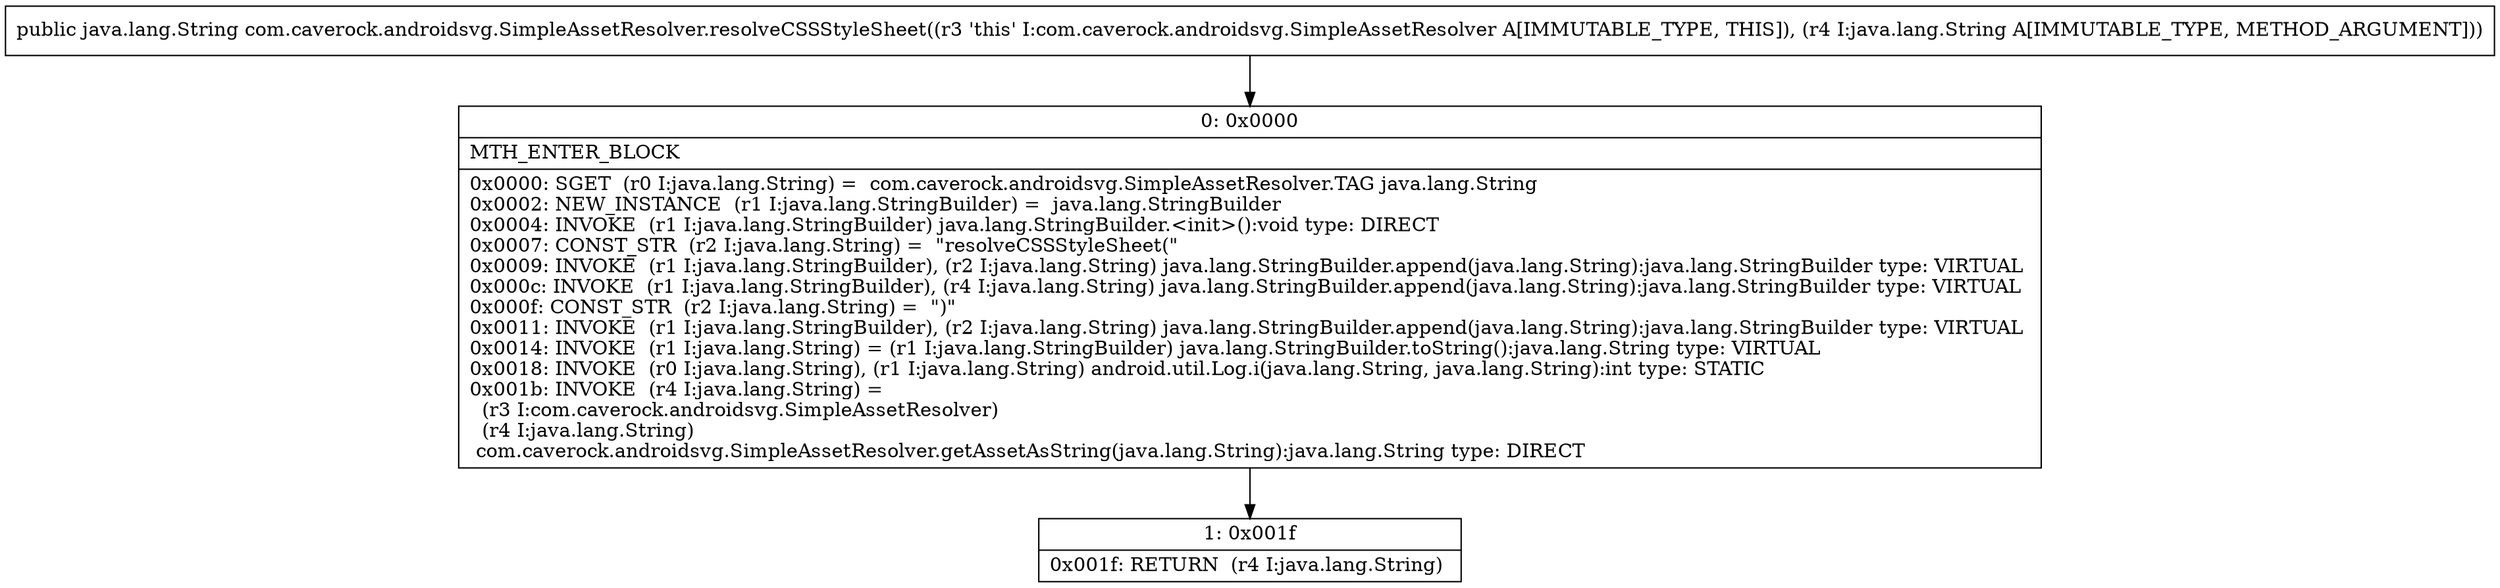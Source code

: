 digraph "CFG forcom.caverock.androidsvg.SimpleAssetResolver.resolveCSSStyleSheet(Ljava\/lang\/String;)Ljava\/lang\/String;" {
Node_0 [shape=record,label="{0\:\ 0x0000|MTH_ENTER_BLOCK\l|0x0000: SGET  (r0 I:java.lang.String) =  com.caverock.androidsvg.SimpleAssetResolver.TAG java.lang.String \l0x0002: NEW_INSTANCE  (r1 I:java.lang.StringBuilder) =  java.lang.StringBuilder \l0x0004: INVOKE  (r1 I:java.lang.StringBuilder) java.lang.StringBuilder.\<init\>():void type: DIRECT \l0x0007: CONST_STR  (r2 I:java.lang.String) =  \"resolveCSSStyleSheet(\" \l0x0009: INVOKE  (r1 I:java.lang.StringBuilder), (r2 I:java.lang.String) java.lang.StringBuilder.append(java.lang.String):java.lang.StringBuilder type: VIRTUAL \l0x000c: INVOKE  (r1 I:java.lang.StringBuilder), (r4 I:java.lang.String) java.lang.StringBuilder.append(java.lang.String):java.lang.StringBuilder type: VIRTUAL \l0x000f: CONST_STR  (r2 I:java.lang.String) =  \")\" \l0x0011: INVOKE  (r1 I:java.lang.StringBuilder), (r2 I:java.lang.String) java.lang.StringBuilder.append(java.lang.String):java.lang.StringBuilder type: VIRTUAL \l0x0014: INVOKE  (r1 I:java.lang.String) = (r1 I:java.lang.StringBuilder) java.lang.StringBuilder.toString():java.lang.String type: VIRTUAL \l0x0018: INVOKE  (r0 I:java.lang.String), (r1 I:java.lang.String) android.util.Log.i(java.lang.String, java.lang.String):int type: STATIC \l0x001b: INVOKE  (r4 I:java.lang.String) = \l  (r3 I:com.caverock.androidsvg.SimpleAssetResolver)\l  (r4 I:java.lang.String)\l com.caverock.androidsvg.SimpleAssetResolver.getAssetAsString(java.lang.String):java.lang.String type: DIRECT \l}"];
Node_1 [shape=record,label="{1\:\ 0x001f|0x001f: RETURN  (r4 I:java.lang.String) \l}"];
MethodNode[shape=record,label="{public java.lang.String com.caverock.androidsvg.SimpleAssetResolver.resolveCSSStyleSheet((r3 'this' I:com.caverock.androidsvg.SimpleAssetResolver A[IMMUTABLE_TYPE, THIS]), (r4 I:java.lang.String A[IMMUTABLE_TYPE, METHOD_ARGUMENT])) }"];
MethodNode -> Node_0;
Node_0 -> Node_1;
}

